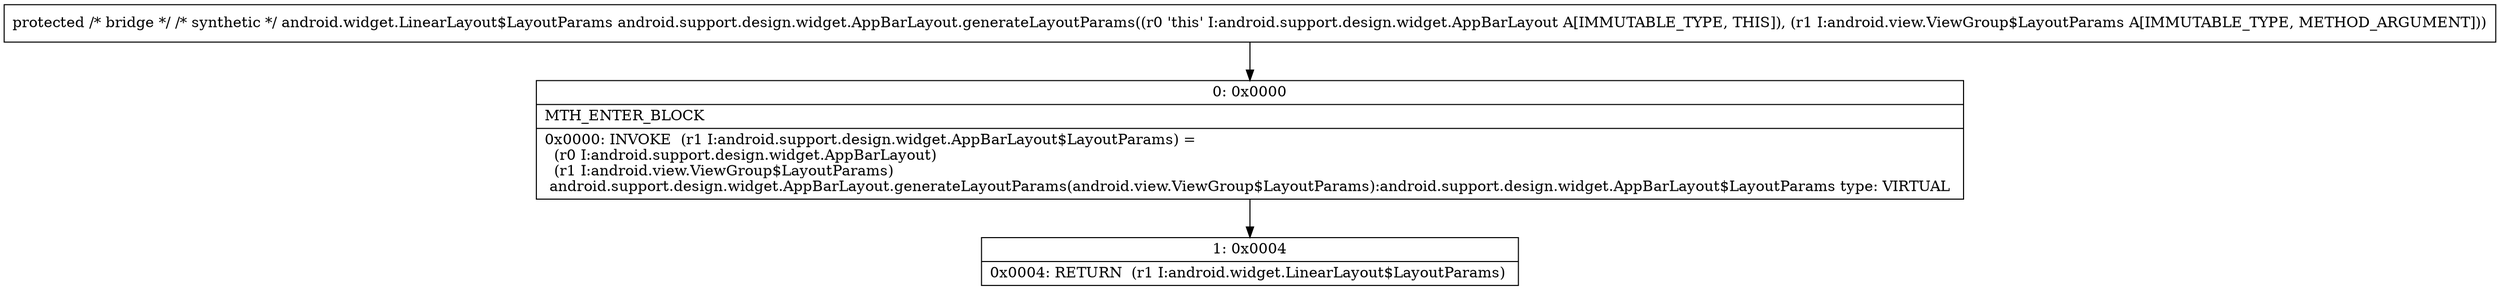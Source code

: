 digraph "CFG forandroid.support.design.widget.AppBarLayout.generateLayoutParams(Landroid\/view\/ViewGroup$LayoutParams;)Landroid\/widget\/LinearLayout$LayoutParams;" {
Node_0 [shape=record,label="{0\:\ 0x0000|MTH_ENTER_BLOCK\l|0x0000: INVOKE  (r1 I:android.support.design.widget.AppBarLayout$LayoutParams) = \l  (r0 I:android.support.design.widget.AppBarLayout)\l  (r1 I:android.view.ViewGroup$LayoutParams)\l android.support.design.widget.AppBarLayout.generateLayoutParams(android.view.ViewGroup$LayoutParams):android.support.design.widget.AppBarLayout$LayoutParams type: VIRTUAL \l}"];
Node_1 [shape=record,label="{1\:\ 0x0004|0x0004: RETURN  (r1 I:android.widget.LinearLayout$LayoutParams) \l}"];
MethodNode[shape=record,label="{protected \/* bridge *\/ \/* synthetic *\/ android.widget.LinearLayout$LayoutParams android.support.design.widget.AppBarLayout.generateLayoutParams((r0 'this' I:android.support.design.widget.AppBarLayout A[IMMUTABLE_TYPE, THIS]), (r1 I:android.view.ViewGroup$LayoutParams A[IMMUTABLE_TYPE, METHOD_ARGUMENT])) }"];
MethodNode -> Node_0;
Node_0 -> Node_1;
}

